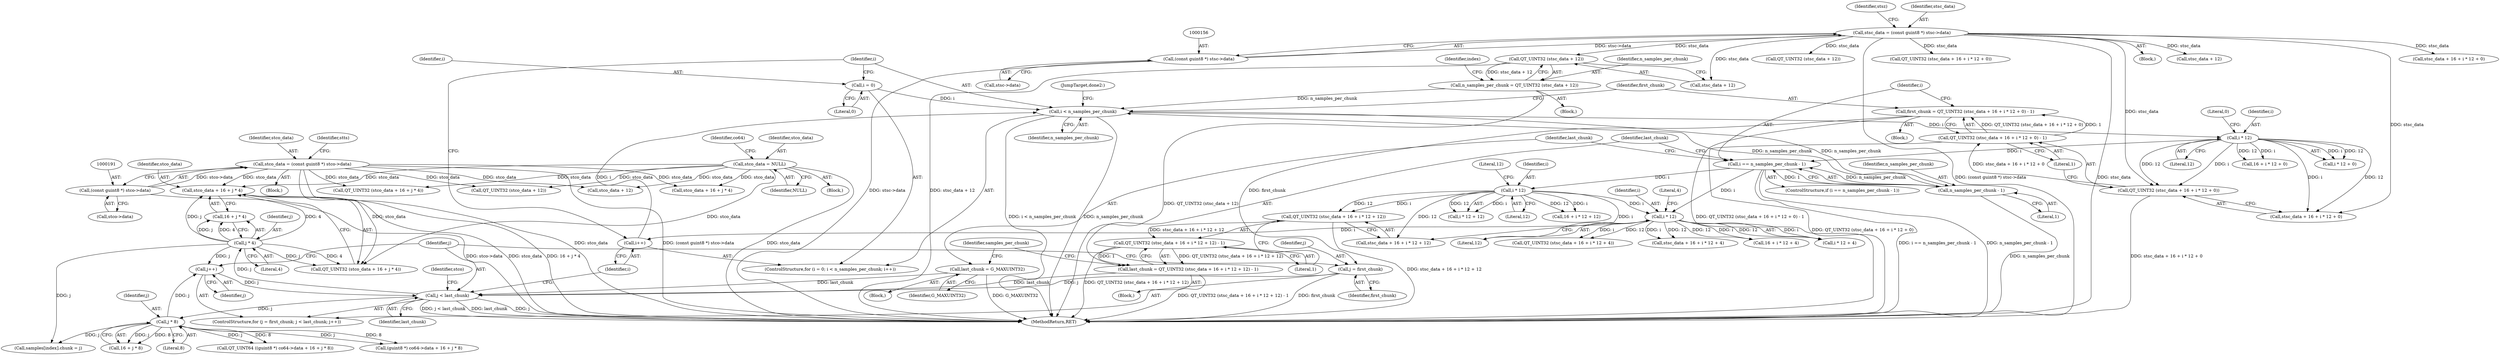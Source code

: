 digraph "0_gstreamer_bdc20b9baf13564d9a061343416395f8f9a92b53@pointer" {
"1000401" [label="(Call,stco_data + 16 + j * 4)"];
"1000197" [label="(Call,stco_data = NULL)"];
"1000188" [label="(Call,stco_data = (const guint8 *) stco->data)"];
"1000190" [label="(Call,(const guint8 *) stco->data)"];
"1000405" [label="(Call,j * 4)"];
"1000388" [label="(Call,j < last_chunk)"];
"1000391" [label="(Call,j++)"];
"1000421" [label="(Call,j * 8)"];
"1000385" [label="(Call,j = first_chunk)"];
"1000332" [label="(Call,first_chunk = QT_UINT32 (stsc_data + 16 + i * 12 + 0) - 1)"];
"1000334" [label="(Call,QT_UINT32 (stsc_data + 16 + i * 12 + 0) - 1)"];
"1000335" [label="(Call,QT_UINT32 (stsc_data + 16 + i * 12 + 0))"];
"1000153" [label="(Call,stsc_data = (const guint8 *) stsc->data)"];
"1000155" [label="(Call,(const guint8 *) stsc->data)"];
"1000341" [label="(Call,i * 12)"];
"1000323" [label="(Call,i < n_samples_per_chunk)"];
"1000326" [label="(Call,i++)"];
"1000380" [label="(Call,i * 12)"];
"1000367" [label="(Call,i * 12)"];
"1000347" [label="(Call,i == n_samples_per_chunk - 1)"];
"1000349" [label="(Call,n_samples_per_chunk - 1)"];
"1000320" [label="(Call,i = 0)"];
"1000310" [label="(Call,n_samples_per_chunk = QT_UINT32 (stsc_data + 12))"];
"1000312" [label="(Call,QT_UINT32 (stsc_data + 12))"];
"1000353" [label="(Call,last_chunk = G_MAXUINT32)"];
"1000358" [label="(Call,last_chunk = QT_UINT32 (stsc_data + 16 + i * 12 + 12) - 1)"];
"1000360" [label="(Call,QT_UINT32 (stsc_data + 16 + i * 12 + 12) - 1)"];
"1000361" [label="(Call,QT_UINT32 (stsc_data + 16 + i * 12 + 12))"];
"1000423" [label="(Literal,8)"];
"1000357" [label="(Block,)"];
"1000163" [label="(Identifier,stsz)"];
"1000422" [label="(Identifier,j)"];
"1000673" [label="(Call,stco_data + 12)"];
"1000371" [label="(Literal,1)"];
"1000384" [label="(ControlStructure,for (j = first_chunk; j < last_chunk; j++))"];
"1000816" [label="(Call,QT_UINT32 (stco_data + 16 + j * 4))"];
"1000392" [label="(Identifier,j)"];
"1000320" [label="(Call,i = 0)"];
"1000199" [label="(Identifier,NULL)"];
"1000406" [label="(Identifier,j)"];
"1000232" [label="(Block,)"];
"1000360" [label="(Call,QT_UINT32 (stsc_data + 16 + i * 12 + 12) - 1)"];
"1000192" [label="(Call,stco->data)"];
"1000377" [label="(Call,16 + i * 12 + 4)"];
"1000154" [label="(Identifier,stsc_data)"];
"1000407" [label="(Literal,4)"];
"1000439" [label="(Call,samples[index].chunk = j)"];
"1000196" [label="(Block,)"];
"1000391" [label="(Call,j++)"];
"1000345" [label="(Literal,1)"];
"1000390" [label="(Identifier,last_chunk)"];
"1000396" [label="(Identifier,stco)"];
"1000312" [label="(Call,QT_UINT32 (stsc_data + 12))"];
"1000419" [label="(Call,16 + j * 8)"];
"1000366" [label="(Call,i * 12 + 12)"];
"1000344" [label="(Literal,0)"];
"1000349" [label="(Call,n_samples_per_chunk - 1)"];
"1000369" [label="(Literal,12)"];
"1000327" [label="(Identifier,i)"];
"1000380" [label="(Call,i * 12)"];
"1000817" [label="(Call,stco_data + 16 + j * 4)"];
"1000361" [label="(Call,QT_UINT32 (stsc_data + 16 + i * 12 + 12))"];
"1000382" [label="(Literal,12)"];
"1000374" [label="(Call,QT_UINT32 (stsc_data + 16 + i * 12 + 4))"];
"1000340" [label="(Call,i * 12 + 0)"];
"1000373" [label="(Identifier,samples_per_chunk)"];
"1000328" [label="(Block,)"];
"1000367" [label="(Call,i * 12)"];
"1000364" [label="(Call,16 + i * 12 + 12)"];
"1000709" [label="(Call,QT_UINT32 (stsc_data + 12))"];
"1000412" [label="(Call,QT_UINT64 ((guint8 *) co64->data + 16 + j * 8))"];
"1000323" [label="(Call,i < n_samples_per_chunk)"];
"1000350" [label="(Identifier,n_samples_per_chunk)"];
"1000385" [label="(Call,j = first_chunk)"];
"1000190" [label="(Call,(const guint8 *) stco->data)"];
"1000381" [label="(Identifier,i)"];
"1000359" [label="(Identifier,last_chunk)"];
"1000346" [label="(ControlStructure,if (i == n_samples_per_chunk - 1))"];
"1000343" [label="(Literal,12)"];
"1000375" [label="(Call,stsc_data + 16 + i * 12 + 4)"];
"1000313" [label="(Call,stsc_data + 12)"];
"1000332" [label="(Call,first_chunk = QT_UINT32 (stsc_data + 16 + i * 12 + 0) - 1)"];
"1000421" [label="(Call,j * 8)"];
"1000333" [label="(Identifier,first_chunk)"];
"1000342" [label="(Identifier,i)"];
"1000387" [label="(Identifier,first_chunk)"];
"1000354" [label="(Identifier,last_chunk)"];
"1000324" [label="(Identifier,i)"];
"1000403" [label="(Call,16 + j * 4)"];
"1000157" [label="(Call,stsc->data)"];
"1000401" [label="(Call,stco_data + 16 + j * 4)"];
"1000739" [label="(Call,QT_UINT32 (stsc_data + 16 + i * 12 + 0))"];
"1000370" [label="(Literal,12)"];
"1000352" [label="(Block,)"];
"1000311" [label="(Identifier,n_samples_per_chunk)"];
"1000187" [label="(Block,)"];
"1000413" [label="(Call,(guint8 *) co64->data + 16 + j * 8)"];
"1000317" [label="(Identifier,index)"];
"1000189" [label="(Identifier,stco_data)"];
"1001044" [label="(MethodReturn,RET)"];
"1000188" [label="(Call,stco_data = (const guint8 *) stco->data)"];
"1000358" [label="(Call,last_chunk = QT_UINT32 (stsc_data + 16 + i * 12 + 12) - 1)"];
"1000338" [label="(Call,16 + i * 12 + 0)"];
"1000348" [label="(Identifier,i)"];
"1000322" [label="(Literal,0)"];
"1000121" [label="(Block,)"];
"1000310" [label="(Call,n_samples_per_chunk = QT_UINT32 (stsc_data + 12))"];
"1000467" [label="(JumpTarget,done2:)"];
"1000153" [label="(Call,stsc_data = (const guint8 *) stsc->data)"];
"1000325" [label="(Identifier,n_samples_per_chunk)"];
"1000351" [label="(Literal,1)"];
"1000388" [label="(Call,j < last_chunk)"];
"1000202" [label="(Identifier,co64)"];
"1000198" [label="(Identifier,stco_data)"];
"1000197" [label="(Call,stco_data = NULL)"];
"1000326" [label="(Call,i++)"];
"1000386" [label="(Identifier,j)"];
"1000155" [label="(Call,(const guint8 *) stsc->data)"];
"1000672" [label="(Call,QT_UINT32 (stco_data + 12))"];
"1000402" [label="(Identifier,stco_data)"];
"1000334" [label="(Call,QT_UINT32 (stsc_data + 16 + i * 12 + 0) - 1)"];
"1000383" [label="(Literal,4)"];
"1000389" [label="(Identifier,j)"];
"1000341" [label="(Call,i * 12)"];
"1000208" [label="(Identifier,stts)"];
"1000400" [label="(Call,QT_UINT32 (stco_data + 16 + j * 4))"];
"1000335" [label="(Call,QT_UINT32 (stsc_data + 16 + i * 12 + 0))"];
"1000347" [label="(Call,i == n_samples_per_chunk - 1)"];
"1000355" [label="(Identifier,G_MAXUINT32)"];
"1000379" [label="(Call,i * 12 + 4)"];
"1000321" [label="(Identifier,i)"];
"1000710" [label="(Call,stsc_data + 12)"];
"1000319" [label="(ControlStructure,for (i = 0; i < n_samples_per_chunk; i++))"];
"1000353" [label="(Call,last_chunk = G_MAXUINT32)"];
"1000336" [label="(Call,stsc_data + 16 + i * 12 + 0)"];
"1000362" [label="(Call,stsc_data + 16 + i * 12 + 12)"];
"1000368" [label="(Identifier,i)"];
"1000740" [label="(Call,stsc_data + 16 + i * 12 + 0)"];
"1000405" [label="(Call,j * 4)"];
"1000401" -> "1000400"  [label="AST: "];
"1000401" -> "1000403"  [label="CFG: "];
"1000402" -> "1000401"  [label="AST: "];
"1000403" -> "1000401"  [label="AST: "];
"1000400" -> "1000401"  [label="CFG: "];
"1000401" -> "1001044"  [label="DDG: stco_data"];
"1000401" -> "1001044"  [label="DDG: 16 + j * 4"];
"1000197" -> "1000401"  [label="DDG: stco_data"];
"1000188" -> "1000401"  [label="DDG: stco_data"];
"1000405" -> "1000401"  [label="DDG: j"];
"1000405" -> "1000401"  [label="DDG: 4"];
"1000197" -> "1000196"  [label="AST: "];
"1000197" -> "1000199"  [label="CFG: "];
"1000198" -> "1000197"  [label="AST: "];
"1000199" -> "1000197"  [label="AST: "];
"1000202" -> "1000197"  [label="CFG: "];
"1000197" -> "1001044"  [label="DDG: stco_data"];
"1000197" -> "1000400"  [label="DDG: stco_data"];
"1000197" -> "1000672"  [label="DDG: stco_data"];
"1000197" -> "1000673"  [label="DDG: stco_data"];
"1000197" -> "1000816"  [label="DDG: stco_data"];
"1000197" -> "1000817"  [label="DDG: stco_data"];
"1000188" -> "1000187"  [label="AST: "];
"1000188" -> "1000190"  [label="CFG: "];
"1000189" -> "1000188"  [label="AST: "];
"1000190" -> "1000188"  [label="AST: "];
"1000208" -> "1000188"  [label="CFG: "];
"1000188" -> "1001044"  [label="DDG: (const guint8 *) stco->data"];
"1000188" -> "1001044"  [label="DDG: stco_data"];
"1000190" -> "1000188"  [label="DDG: stco->data"];
"1000188" -> "1000400"  [label="DDG: stco_data"];
"1000188" -> "1000672"  [label="DDG: stco_data"];
"1000188" -> "1000673"  [label="DDG: stco_data"];
"1000188" -> "1000816"  [label="DDG: stco_data"];
"1000188" -> "1000817"  [label="DDG: stco_data"];
"1000190" -> "1000192"  [label="CFG: "];
"1000191" -> "1000190"  [label="AST: "];
"1000192" -> "1000190"  [label="AST: "];
"1000190" -> "1001044"  [label="DDG: stco->data"];
"1000405" -> "1000403"  [label="AST: "];
"1000405" -> "1000407"  [label="CFG: "];
"1000406" -> "1000405"  [label="AST: "];
"1000407" -> "1000405"  [label="AST: "];
"1000403" -> "1000405"  [label="CFG: "];
"1000405" -> "1000391"  [label="DDG: j"];
"1000405" -> "1000400"  [label="DDG: j"];
"1000405" -> "1000400"  [label="DDG: 4"];
"1000405" -> "1000403"  [label="DDG: j"];
"1000405" -> "1000403"  [label="DDG: 4"];
"1000388" -> "1000405"  [label="DDG: j"];
"1000405" -> "1000439"  [label="DDG: j"];
"1000388" -> "1000384"  [label="AST: "];
"1000388" -> "1000390"  [label="CFG: "];
"1000389" -> "1000388"  [label="AST: "];
"1000390" -> "1000388"  [label="AST: "];
"1000396" -> "1000388"  [label="CFG: "];
"1000327" -> "1000388"  [label="CFG: "];
"1000388" -> "1001044"  [label="DDG: j"];
"1000388" -> "1001044"  [label="DDG: j < last_chunk"];
"1000388" -> "1001044"  [label="DDG: last_chunk"];
"1000391" -> "1000388"  [label="DDG: j"];
"1000385" -> "1000388"  [label="DDG: j"];
"1000353" -> "1000388"  [label="DDG: last_chunk"];
"1000358" -> "1000388"  [label="DDG: last_chunk"];
"1000388" -> "1000421"  [label="DDG: j"];
"1000391" -> "1000384"  [label="AST: "];
"1000391" -> "1000392"  [label="CFG: "];
"1000392" -> "1000391"  [label="AST: "];
"1000389" -> "1000391"  [label="CFG: "];
"1000421" -> "1000391"  [label="DDG: j"];
"1000421" -> "1000419"  [label="AST: "];
"1000421" -> "1000423"  [label="CFG: "];
"1000422" -> "1000421"  [label="AST: "];
"1000423" -> "1000421"  [label="AST: "];
"1000419" -> "1000421"  [label="CFG: "];
"1000421" -> "1000412"  [label="DDG: j"];
"1000421" -> "1000412"  [label="DDG: 8"];
"1000421" -> "1000413"  [label="DDG: j"];
"1000421" -> "1000413"  [label="DDG: 8"];
"1000421" -> "1000419"  [label="DDG: j"];
"1000421" -> "1000419"  [label="DDG: 8"];
"1000421" -> "1000439"  [label="DDG: j"];
"1000385" -> "1000384"  [label="AST: "];
"1000385" -> "1000387"  [label="CFG: "];
"1000386" -> "1000385"  [label="AST: "];
"1000387" -> "1000385"  [label="AST: "];
"1000389" -> "1000385"  [label="CFG: "];
"1000385" -> "1001044"  [label="DDG: first_chunk"];
"1000332" -> "1000385"  [label="DDG: first_chunk"];
"1000332" -> "1000328"  [label="AST: "];
"1000332" -> "1000334"  [label="CFG: "];
"1000333" -> "1000332"  [label="AST: "];
"1000334" -> "1000332"  [label="AST: "];
"1000348" -> "1000332"  [label="CFG: "];
"1000332" -> "1001044"  [label="DDG: QT_UINT32 (stsc_data + 16 + i * 12 + 0) - 1"];
"1000334" -> "1000332"  [label="DDG: QT_UINT32 (stsc_data + 16 + i * 12 + 0)"];
"1000334" -> "1000332"  [label="DDG: 1"];
"1000334" -> "1000345"  [label="CFG: "];
"1000335" -> "1000334"  [label="AST: "];
"1000345" -> "1000334"  [label="AST: "];
"1000334" -> "1001044"  [label="DDG: QT_UINT32 (stsc_data + 16 + i * 12 + 0)"];
"1000335" -> "1000334"  [label="DDG: stsc_data + 16 + i * 12 + 0"];
"1000335" -> "1000336"  [label="CFG: "];
"1000336" -> "1000335"  [label="AST: "];
"1000345" -> "1000335"  [label="CFG: "];
"1000335" -> "1001044"  [label="DDG: stsc_data + 16 + i * 12 + 0"];
"1000153" -> "1000335"  [label="DDG: stsc_data"];
"1000341" -> "1000335"  [label="DDG: i"];
"1000341" -> "1000335"  [label="DDG: 12"];
"1000153" -> "1000121"  [label="AST: "];
"1000153" -> "1000155"  [label="CFG: "];
"1000154" -> "1000153"  [label="AST: "];
"1000155" -> "1000153"  [label="AST: "];
"1000163" -> "1000153"  [label="CFG: "];
"1000153" -> "1001044"  [label="DDG: (const guint8 *) stsc->data"];
"1000153" -> "1001044"  [label="DDG: stsc_data"];
"1000155" -> "1000153"  [label="DDG: stsc->data"];
"1000153" -> "1000312"  [label="DDG: stsc_data"];
"1000153" -> "1000313"  [label="DDG: stsc_data"];
"1000153" -> "1000336"  [label="DDG: stsc_data"];
"1000153" -> "1000709"  [label="DDG: stsc_data"];
"1000153" -> "1000710"  [label="DDG: stsc_data"];
"1000153" -> "1000739"  [label="DDG: stsc_data"];
"1000153" -> "1000740"  [label="DDG: stsc_data"];
"1000155" -> "1000157"  [label="CFG: "];
"1000156" -> "1000155"  [label="AST: "];
"1000157" -> "1000155"  [label="AST: "];
"1000155" -> "1001044"  [label="DDG: stsc->data"];
"1000341" -> "1000340"  [label="AST: "];
"1000341" -> "1000343"  [label="CFG: "];
"1000342" -> "1000341"  [label="AST: "];
"1000343" -> "1000341"  [label="AST: "];
"1000344" -> "1000341"  [label="CFG: "];
"1000341" -> "1000336"  [label="DDG: i"];
"1000341" -> "1000336"  [label="DDG: 12"];
"1000341" -> "1000338"  [label="DDG: i"];
"1000341" -> "1000338"  [label="DDG: 12"];
"1000341" -> "1000340"  [label="DDG: i"];
"1000341" -> "1000340"  [label="DDG: 12"];
"1000323" -> "1000341"  [label="DDG: i"];
"1000341" -> "1000347"  [label="DDG: i"];
"1000323" -> "1000319"  [label="AST: "];
"1000323" -> "1000325"  [label="CFG: "];
"1000324" -> "1000323"  [label="AST: "];
"1000325" -> "1000323"  [label="AST: "];
"1000333" -> "1000323"  [label="CFG: "];
"1000467" -> "1000323"  [label="CFG: "];
"1000323" -> "1001044"  [label="DDG: n_samples_per_chunk"];
"1000323" -> "1001044"  [label="DDG: i < n_samples_per_chunk"];
"1000326" -> "1000323"  [label="DDG: i"];
"1000320" -> "1000323"  [label="DDG: i"];
"1000310" -> "1000323"  [label="DDG: n_samples_per_chunk"];
"1000349" -> "1000323"  [label="DDG: n_samples_per_chunk"];
"1000323" -> "1000349"  [label="DDG: n_samples_per_chunk"];
"1000326" -> "1000319"  [label="AST: "];
"1000326" -> "1000327"  [label="CFG: "];
"1000327" -> "1000326"  [label="AST: "];
"1000324" -> "1000326"  [label="CFG: "];
"1000380" -> "1000326"  [label="DDG: i"];
"1000380" -> "1000379"  [label="AST: "];
"1000380" -> "1000382"  [label="CFG: "];
"1000381" -> "1000380"  [label="AST: "];
"1000382" -> "1000380"  [label="AST: "];
"1000383" -> "1000380"  [label="CFG: "];
"1000380" -> "1000374"  [label="DDG: i"];
"1000380" -> "1000374"  [label="DDG: 12"];
"1000380" -> "1000375"  [label="DDG: i"];
"1000380" -> "1000375"  [label="DDG: 12"];
"1000380" -> "1000377"  [label="DDG: i"];
"1000380" -> "1000377"  [label="DDG: 12"];
"1000380" -> "1000379"  [label="DDG: i"];
"1000380" -> "1000379"  [label="DDG: 12"];
"1000367" -> "1000380"  [label="DDG: i"];
"1000347" -> "1000380"  [label="DDG: i"];
"1000367" -> "1000366"  [label="AST: "];
"1000367" -> "1000369"  [label="CFG: "];
"1000368" -> "1000367"  [label="AST: "];
"1000369" -> "1000367"  [label="AST: "];
"1000370" -> "1000367"  [label="CFG: "];
"1000367" -> "1000361"  [label="DDG: i"];
"1000367" -> "1000361"  [label="DDG: 12"];
"1000367" -> "1000362"  [label="DDG: i"];
"1000367" -> "1000362"  [label="DDG: 12"];
"1000367" -> "1000364"  [label="DDG: i"];
"1000367" -> "1000364"  [label="DDG: 12"];
"1000367" -> "1000366"  [label="DDG: i"];
"1000367" -> "1000366"  [label="DDG: 12"];
"1000347" -> "1000367"  [label="DDG: i"];
"1000347" -> "1000346"  [label="AST: "];
"1000347" -> "1000349"  [label="CFG: "];
"1000348" -> "1000347"  [label="AST: "];
"1000349" -> "1000347"  [label="AST: "];
"1000354" -> "1000347"  [label="CFG: "];
"1000359" -> "1000347"  [label="CFG: "];
"1000347" -> "1001044"  [label="DDG: n_samples_per_chunk - 1"];
"1000347" -> "1001044"  [label="DDG: i == n_samples_per_chunk - 1"];
"1000349" -> "1000347"  [label="DDG: n_samples_per_chunk"];
"1000349" -> "1000347"  [label="DDG: 1"];
"1000349" -> "1000351"  [label="CFG: "];
"1000350" -> "1000349"  [label="AST: "];
"1000351" -> "1000349"  [label="AST: "];
"1000349" -> "1001044"  [label="DDG: n_samples_per_chunk"];
"1000320" -> "1000319"  [label="AST: "];
"1000320" -> "1000322"  [label="CFG: "];
"1000321" -> "1000320"  [label="AST: "];
"1000322" -> "1000320"  [label="AST: "];
"1000324" -> "1000320"  [label="CFG: "];
"1000310" -> "1000232"  [label="AST: "];
"1000310" -> "1000312"  [label="CFG: "];
"1000311" -> "1000310"  [label="AST: "];
"1000312" -> "1000310"  [label="AST: "];
"1000317" -> "1000310"  [label="CFG: "];
"1000310" -> "1001044"  [label="DDG: QT_UINT32 (stsc_data + 12)"];
"1000312" -> "1000310"  [label="DDG: stsc_data + 12"];
"1000312" -> "1000313"  [label="CFG: "];
"1000313" -> "1000312"  [label="AST: "];
"1000312" -> "1001044"  [label="DDG: stsc_data + 12"];
"1000353" -> "1000352"  [label="AST: "];
"1000353" -> "1000355"  [label="CFG: "];
"1000354" -> "1000353"  [label="AST: "];
"1000355" -> "1000353"  [label="AST: "];
"1000373" -> "1000353"  [label="CFG: "];
"1000353" -> "1001044"  [label="DDG: G_MAXUINT32"];
"1000358" -> "1000357"  [label="AST: "];
"1000358" -> "1000360"  [label="CFG: "];
"1000359" -> "1000358"  [label="AST: "];
"1000360" -> "1000358"  [label="AST: "];
"1000373" -> "1000358"  [label="CFG: "];
"1000358" -> "1001044"  [label="DDG: QT_UINT32 (stsc_data + 16 + i * 12 + 12) - 1"];
"1000360" -> "1000358"  [label="DDG: QT_UINT32 (stsc_data + 16 + i * 12 + 12)"];
"1000360" -> "1000358"  [label="DDG: 1"];
"1000360" -> "1000371"  [label="CFG: "];
"1000361" -> "1000360"  [label="AST: "];
"1000371" -> "1000360"  [label="AST: "];
"1000360" -> "1001044"  [label="DDG: QT_UINT32 (stsc_data + 16 + i * 12 + 12)"];
"1000361" -> "1000360"  [label="DDG: stsc_data + 16 + i * 12 + 12"];
"1000361" -> "1000362"  [label="CFG: "];
"1000362" -> "1000361"  [label="AST: "];
"1000371" -> "1000361"  [label="CFG: "];
"1000361" -> "1001044"  [label="DDG: stsc_data + 16 + i * 12 + 12"];
}
